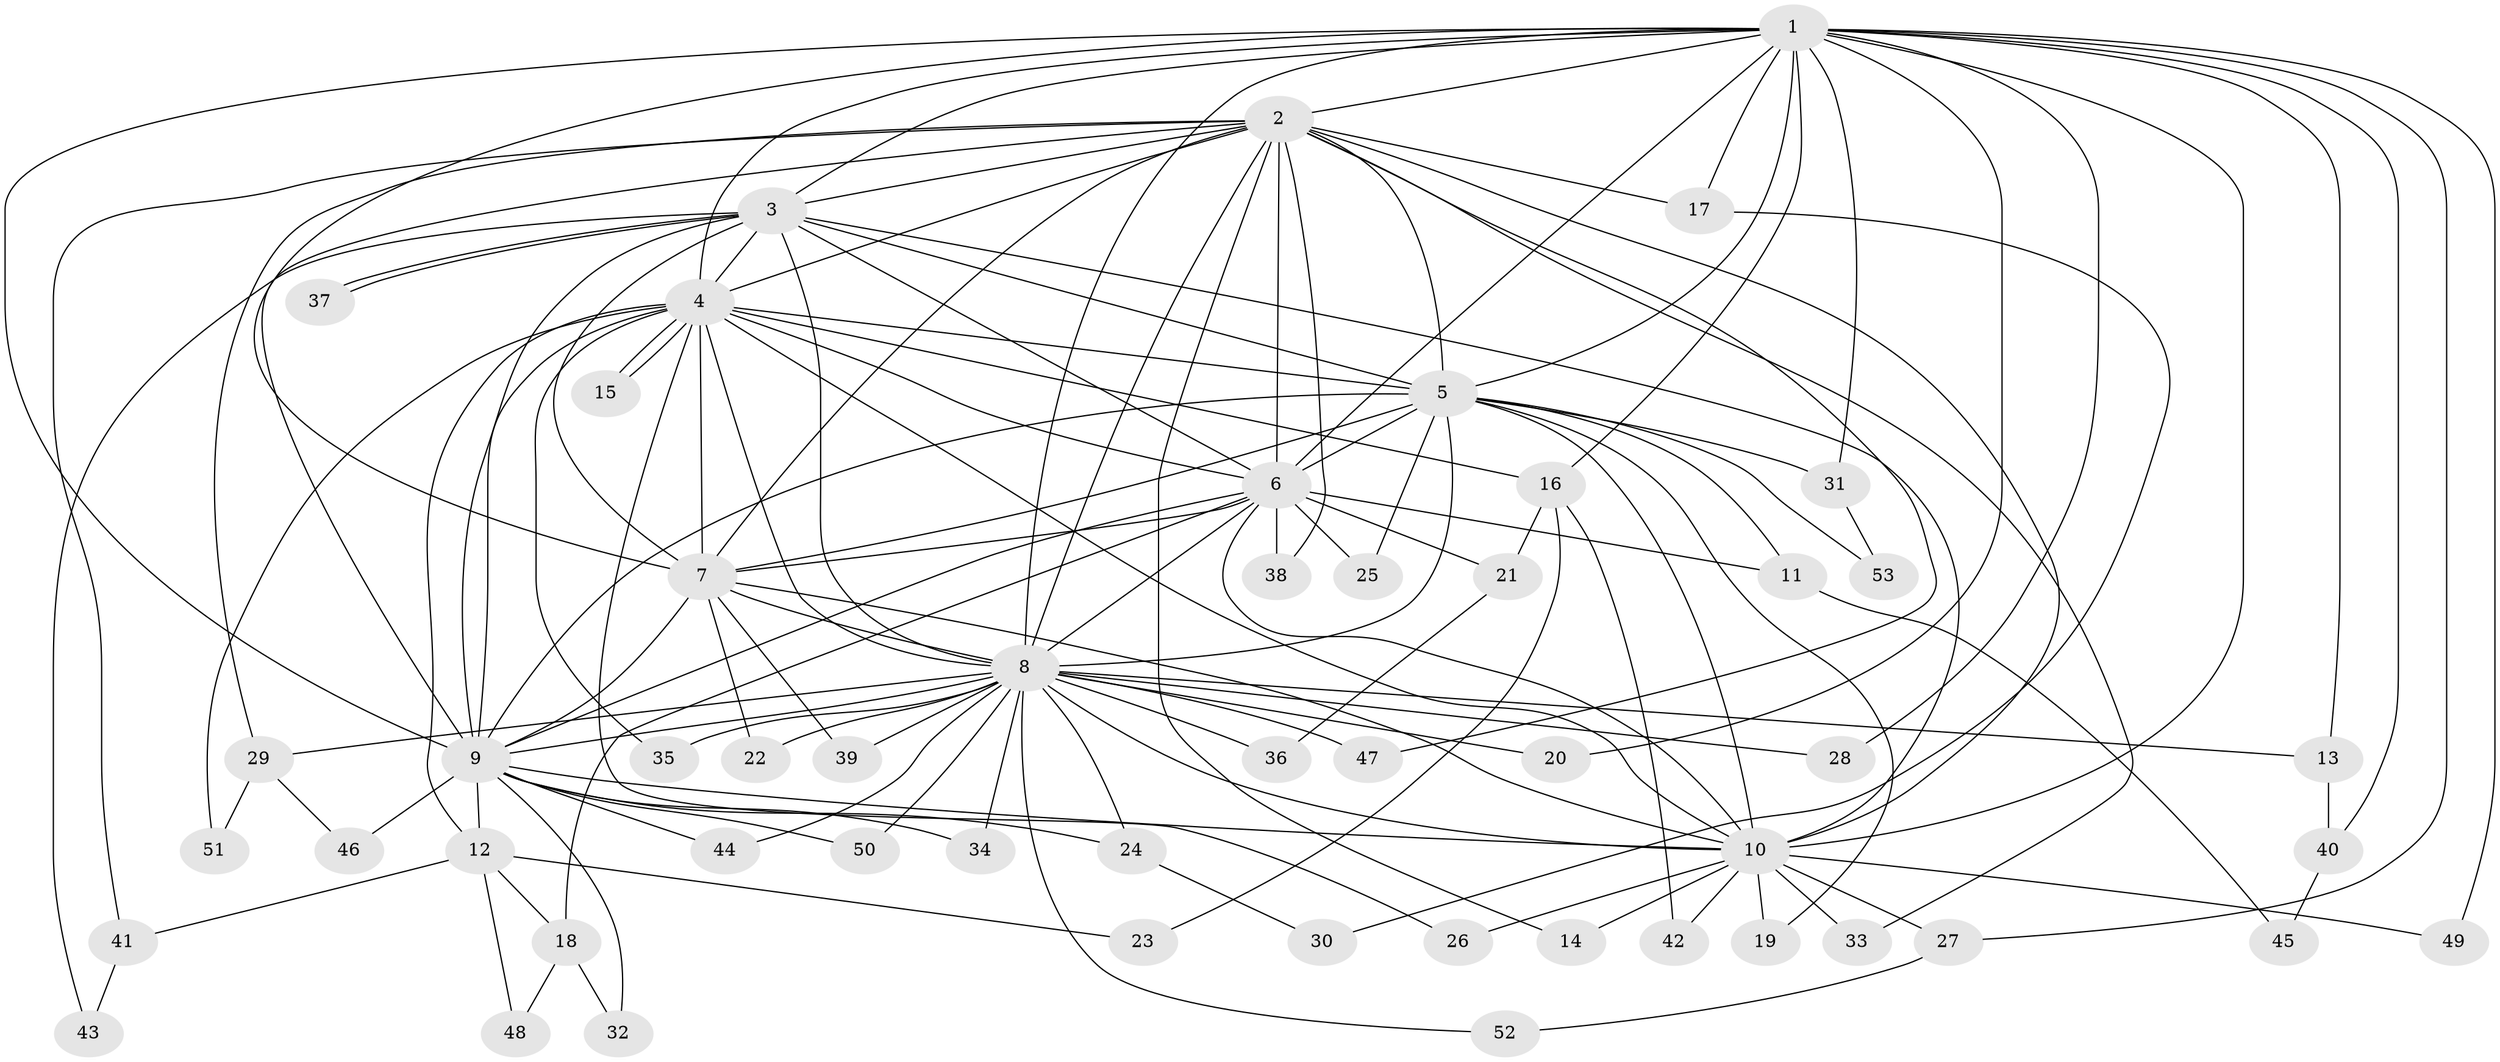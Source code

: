 // coarse degree distribution, {17: 0.05263157894736842, 15: 0.02631578947368421, 8: 0.02631578947368421, 11: 0.02631578947368421, 10: 0.02631578947368421, 12: 0.02631578947368421, 4: 0.13157894736842105, 6: 0.02631578947368421, 3: 0.10526315789473684, 2: 0.5, 1: 0.05263157894736842}
// Generated by graph-tools (version 1.1) at 2025/49/03/04/25 22:49:22]
// undirected, 53 vertices, 131 edges
graph export_dot {
  node [color=gray90,style=filled];
  1;
  2;
  3;
  4;
  5;
  6;
  7;
  8;
  9;
  10;
  11;
  12;
  13;
  14;
  15;
  16;
  17;
  18;
  19;
  20;
  21;
  22;
  23;
  24;
  25;
  26;
  27;
  28;
  29;
  30;
  31;
  32;
  33;
  34;
  35;
  36;
  37;
  38;
  39;
  40;
  41;
  42;
  43;
  44;
  45;
  46;
  47;
  48;
  49;
  50;
  51;
  52;
  53;
  1 -- 2;
  1 -- 3;
  1 -- 4;
  1 -- 5;
  1 -- 6;
  1 -- 7;
  1 -- 8;
  1 -- 9;
  1 -- 10;
  1 -- 13;
  1 -- 16;
  1 -- 17;
  1 -- 20;
  1 -- 27;
  1 -- 28;
  1 -- 31;
  1 -- 40;
  1 -- 49;
  2 -- 3;
  2 -- 4;
  2 -- 5;
  2 -- 6;
  2 -- 7;
  2 -- 8;
  2 -- 9;
  2 -- 10;
  2 -- 14;
  2 -- 17;
  2 -- 29;
  2 -- 33;
  2 -- 38;
  2 -- 41;
  2 -- 47;
  3 -- 4;
  3 -- 5;
  3 -- 6;
  3 -- 7;
  3 -- 8;
  3 -- 9;
  3 -- 10;
  3 -- 37;
  3 -- 37;
  3 -- 43;
  4 -- 5;
  4 -- 6;
  4 -- 7;
  4 -- 8;
  4 -- 9;
  4 -- 10;
  4 -- 12;
  4 -- 15;
  4 -- 15;
  4 -- 16;
  4 -- 26;
  4 -- 35;
  4 -- 51;
  5 -- 6;
  5 -- 7;
  5 -- 8;
  5 -- 9;
  5 -- 10;
  5 -- 11;
  5 -- 19;
  5 -- 25;
  5 -- 31;
  5 -- 53;
  6 -- 7;
  6 -- 8;
  6 -- 9;
  6 -- 10;
  6 -- 11;
  6 -- 18;
  6 -- 21;
  6 -- 25;
  6 -- 38;
  7 -- 8;
  7 -- 9;
  7 -- 10;
  7 -- 22;
  7 -- 39;
  8 -- 9;
  8 -- 10;
  8 -- 13;
  8 -- 20;
  8 -- 22;
  8 -- 24;
  8 -- 28;
  8 -- 29;
  8 -- 34;
  8 -- 35;
  8 -- 36;
  8 -- 39;
  8 -- 44;
  8 -- 47;
  8 -- 50;
  8 -- 52;
  9 -- 10;
  9 -- 12;
  9 -- 24;
  9 -- 32;
  9 -- 34;
  9 -- 44;
  9 -- 46;
  9 -- 50;
  10 -- 14;
  10 -- 19;
  10 -- 26;
  10 -- 27;
  10 -- 33;
  10 -- 42;
  10 -- 49;
  11 -- 45;
  12 -- 18;
  12 -- 23;
  12 -- 41;
  12 -- 48;
  13 -- 40;
  16 -- 21;
  16 -- 23;
  16 -- 42;
  17 -- 30;
  18 -- 32;
  18 -- 48;
  21 -- 36;
  24 -- 30;
  27 -- 52;
  29 -- 46;
  29 -- 51;
  31 -- 53;
  40 -- 45;
  41 -- 43;
}
